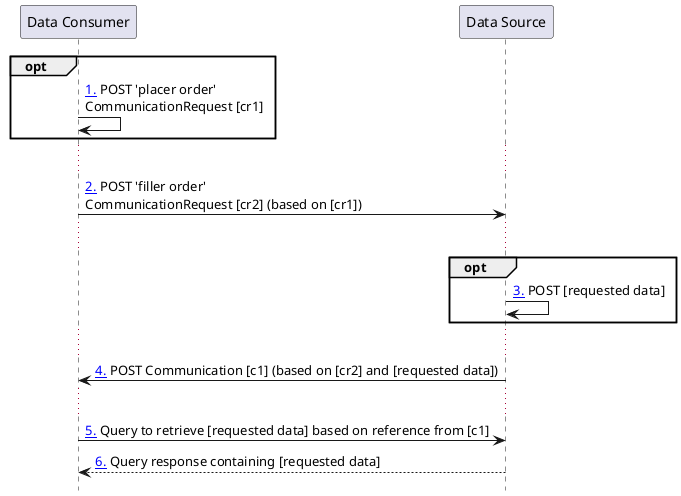 @startuml
hide footbox
participant "Data Consumer" as Consumer
participant "Data Source" as Source
opt
Consumer -> Consumer: [[#cr-post-b1 1.]] POST 'placer order'\nCommunicationRequest [cr1]
end
...
Consumer -> Source: [[#cr-post-b2 2.]] POST 'filler order'\nCommunicationRequest [cr2] (based on [cr1])
...
opt
Source -> Source: [[#cr-post-b3 3.]] POST [requested data]
end
...
Source -> Consumer: [[#cr-post-b4 4.]] POST Communication [c1] (based on [cr2] and [requested data])
...
Consumer -> Source: [[#cr-post-b5 5.]] Query to retrieve [requested data] based on reference from [c1]
Consumer <-- Source: [[#cr-post-b6 6.]] Query response containing [requested data]
@enduml